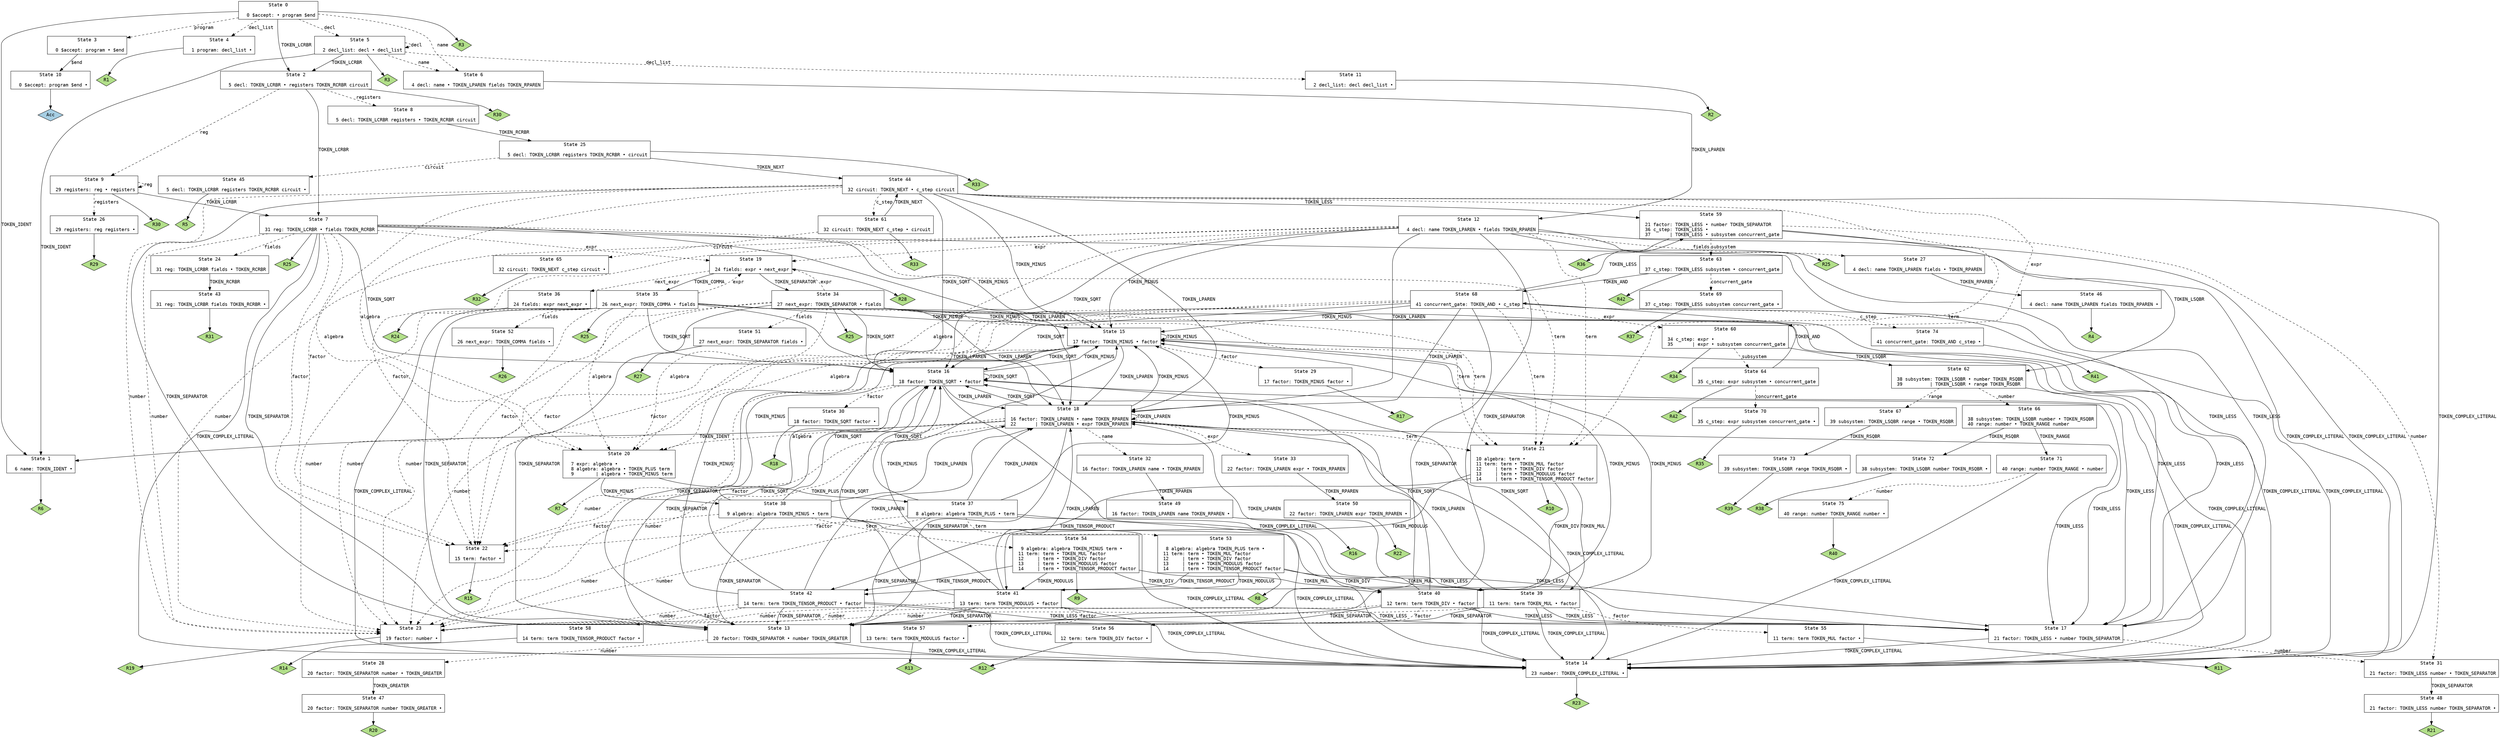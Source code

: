 // Generated by GNU Bison 3.8.2.
// Report bugs to <bug-bison@gnu.org>.
// Home page: <https://www.gnu.org/software/bison/>.

digraph "q_assembly/parser/parser.y"
{
  node [fontname = courier, shape = box, colorscheme = paired6]
  edge [fontname = courier]

  0 [label="State 0\n\l  0 $accept: • program $end\l"]
  0 -> 1 [style=solid label="TOKEN_IDENT"]
  0 -> 2 [style=solid label="TOKEN_LCRBR"]
  0 -> 3 [style=dashed label="program"]
  0 -> 4 [style=dashed label="decl_list"]
  0 -> 5 [style=dashed label="decl"]
  0 -> 6 [style=dashed label="name"]
  0 -> "0R3" [style=solid]
 "0R3" [label="R3", fillcolor=3, shape=diamond, style=filled]
  1 [label="State 1\n\l  6 name: TOKEN_IDENT •\l"]
  1 -> "1R6" [style=solid]
 "1R6" [label="R6", fillcolor=3, shape=diamond, style=filled]
  2 [label="State 2\n\l  5 decl: TOKEN_LCRBR • registers TOKEN_RCRBR circuit\l"]
  2 -> 7 [style=solid label="TOKEN_LCRBR"]
  2 -> 8 [style=dashed label="registers"]
  2 -> 9 [style=dashed label="reg"]
  2 -> "2R30" [style=solid]
 "2R30" [label="R30", fillcolor=3, shape=diamond, style=filled]
  3 [label="State 3\n\l  0 $accept: program • $end\l"]
  3 -> 10 [style=solid label="$end"]
  4 [label="State 4\n\l  1 program: decl_list •\l"]
  4 -> "4R1" [style=solid]
 "4R1" [label="R1", fillcolor=3, shape=diamond, style=filled]
  5 [label="State 5\n\l  2 decl_list: decl • decl_list\l"]
  5 -> 1 [style=solid label="TOKEN_IDENT"]
  5 -> 2 [style=solid label="TOKEN_LCRBR"]
  5 -> 11 [style=dashed label="decl_list"]
  5 -> 5 [style=dashed label="decl"]
  5 -> 6 [style=dashed label="name"]
  5 -> "5R3" [style=solid]
 "5R3" [label="R3", fillcolor=3, shape=diamond, style=filled]
  6 [label="State 6\n\l  4 decl: name • TOKEN_LPAREN fields TOKEN_RPAREN\l"]
  6 -> 12 [style=solid label="TOKEN_LPAREN"]
  7 [label="State 7\n\l 31 reg: TOKEN_LCRBR • fields TOKEN_RCRBR\l"]
  7 -> 13 [style=solid label="TOKEN_SEPARATOR"]
  7 -> 14 [style=solid label="TOKEN_COMPLEX_LITERAL"]
  7 -> 15 [style=solid label="TOKEN_MINUS"]
  7 -> 16 [style=solid label="TOKEN_SQRT"]
  7 -> 17 [style=solid label="TOKEN_LESS"]
  7 -> 18 [style=solid label="TOKEN_LPAREN"]
  7 -> 19 [style=dashed label="expr"]
  7 -> 20 [style=dashed label="algebra"]
  7 -> 21 [style=dashed label="term"]
  7 -> 22 [style=dashed label="factor"]
  7 -> 23 [style=dashed label="number"]
  7 -> 24 [style=dashed label="fields"]
  7 -> "7R25" [style=solid]
 "7R25" [label="R25", fillcolor=3, shape=diamond, style=filled]
  8 [label="State 8\n\l  5 decl: TOKEN_LCRBR registers • TOKEN_RCRBR circuit\l"]
  8 -> 25 [style=solid label="TOKEN_RCRBR"]
  9 [label="State 9\n\l 29 registers: reg • registers\l"]
  9 -> 7 [style=solid label="TOKEN_LCRBR"]
  9 -> 26 [style=dashed label="registers"]
  9 -> 9 [style=dashed label="reg"]
  9 -> "9R30" [style=solid]
 "9R30" [label="R30", fillcolor=3, shape=diamond, style=filled]
  10 [label="State 10\n\l  0 $accept: program $end •\l"]
  10 -> "10R0" [style=solid]
 "10R0" [label="Acc", fillcolor=1, shape=diamond, style=filled]
  11 [label="State 11\n\l  2 decl_list: decl decl_list •\l"]
  11 -> "11R2" [style=solid]
 "11R2" [label="R2", fillcolor=3, shape=diamond, style=filled]
  12 [label="State 12\n\l  4 decl: name TOKEN_LPAREN • fields TOKEN_RPAREN\l"]
  12 -> 13 [style=solid label="TOKEN_SEPARATOR"]
  12 -> 14 [style=solid label="TOKEN_COMPLEX_LITERAL"]
  12 -> 15 [style=solid label="TOKEN_MINUS"]
  12 -> 16 [style=solid label="TOKEN_SQRT"]
  12 -> 17 [style=solid label="TOKEN_LESS"]
  12 -> 18 [style=solid label="TOKEN_LPAREN"]
  12 -> 19 [style=dashed label="expr"]
  12 -> 20 [style=dashed label="algebra"]
  12 -> 21 [style=dashed label="term"]
  12 -> 22 [style=dashed label="factor"]
  12 -> 23 [style=dashed label="number"]
  12 -> 27 [style=dashed label="fields"]
  12 -> "12R25" [style=solid]
 "12R25" [label="R25", fillcolor=3, shape=diamond, style=filled]
  13 [label="State 13\n\l 20 factor: TOKEN_SEPARATOR • number TOKEN_GREATER\l"]
  13 -> 14 [style=solid label="TOKEN_COMPLEX_LITERAL"]
  13 -> 28 [style=dashed label="number"]
  14 [label="State 14\n\l 23 number: TOKEN_COMPLEX_LITERAL •\l"]
  14 -> "14R23" [style=solid]
 "14R23" [label="R23", fillcolor=3, shape=diamond, style=filled]
  15 [label="State 15\n\l 17 factor: TOKEN_MINUS • factor\l"]
  15 -> 13 [style=solid label="TOKEN_SEPARATOR"]
  15 -> 14 [style=solid label="TOKEN_COMPLEX_LITERAL"]
  15 -> 15 [style=solid label="TOKEN_MINUS"]
  15 -> 16 [style=solid label="TOKEN_SQRT"]
  15 -> 17 [style=solid label="TOKEN_LESS"]
  15 -> 18 [style=solid label="TOKEN_LPAREN"]
  15 -> 29 [style=dashed label="factor"]
  15 -> 23 [style=dashed label="number"]
  16 [label="State 16\n\l 18 factor: TOKEN_SQRT • factor\l"]
  16 -> 13 [style=solid label="TOKEN_SEPARATOR"]
  16 -> 14 [style=solid label="TOKEN_COMPLEX_LITERAL"]
  16 -> 15 [style=solid label="TOKEN_MINUS"]
  16 -> 16 [style=solid label="TOKEN_SQRT"]
  16 -> 17 [style=solid label="TOKEN_LESS"]
  16 -> 18 [style=solid label="TOKEN_LPAREN"]
  16 -> 30 [style=dashed label="factor"]
  16 -> 23 [style=dashed label="number"]
  17 [label="State 17\n\l 21 factor: TOKEN_LESS • number TOKEN_SEPARATOR\l"]
  17 -> 14 [style=solid label="TOKEN_COMPLEX_LITERAL"]
  17 -> 31 [style=dashed label="number"]
  18 [label="State 18\n\l 16 factor: TOKEN_LPAREN • name TOKEN_RPAREN\l 22       | TOKEN_LPAREN • expr TOKEN_RPAREN\l"]
  18 -> 13 [style=solid label="TOKEN_SEPARATOR"]
  18 -> 14 [style=solid label="TOKEN_COMPLEX_LITERAL"]
  18 -> 1 [style=solid label="TOKEN_IDENT"]
  18 -> 15 [style=solid label="TOKEN_MINUS"]
  18 -> 16 [style=solid label="TOKEN_SQRT"]
  18 -> 17 [style=solid label="TOKEN_LESS"]
  18 -> 18 [style=solid label="TOKEN_LPAREN"]
  18 -> 32 [style=dashed label="name"]
  18 -> 33 [style=dashed label="expr"]
  18 -> 20 [style=dashed label="algebra"]
  18 -> 21 [style=dashed label="term"]
  18 -> 22 [style=dashed label="factor"]
  18 -> 23 [style=dashed label="number"]
  19 [label="State 19\n\l 24 fields: expr • next_expr\l"]
  19 -> 34 [style=solid label="TOKEN_SEPARATOR"]
  19 -> 35 [style=solid label="TOKEN_COMMA"]
  19 -> 36 [style=dashed label="next_expr"]
  19 -> "19R28" [style=solid]
 "19R28" [label="R28", fillcolor=3, shape=diamond, style=filled]
  20 [label="State 20\n\l  7 expr: algebra •\l  8 algebra: algebra • TOKEN_PLUS term\l  9        | algebra • TOKEN_MINUS term\l"]
  20 -> 37 [style=solid label="TOKEN_PLUS"]
  20 -> 38 [style=solid label="TOKEN_MINUS"]
  20 -> "20R7" [style=solid]
 "20R7" [label="R7", fillcolor=3, shape=diamond, style=filled]
  21 [label="State 21\n\l 10 algebra: term •\l 11 term: term • TOKEN_MUL factor\l 12     | term • TOKEN_DIV factor\l 13     | term • TOKEN_MODULUS factor\l 14     | term • TOKEN_TENSOR_PRODUCT factor\l"]
  21 -> 39 [style=solid label="TOKEN_MUL"]
  21 -> 40 [style=solid label="TOKEN_DIV"]
  21 -> 41 [style=solid label="TOKEN_MODULUS"]
  21 -> 42 [style=solid label="TOKEN_TENSOR_PRODUCT"]
  21 -> "21R10" [style=solid]
 "21R10" [label="R10", fillcolor=3, shape=diamond, style=filled]
  22 [label="State 22\n\l 15 term: factor •\l"]
  22 -> "22R15" [style=solid]
 "22R15" [label="R15", fillcolor=3, shape=diamond, style=filled]
  23 [label="State 23\n\l 19 factor: number •\l"]
  23 -> "23R19" [style=solid]
 "23R19" [label="R19", fillcolor=3, shape=diamond, style=filled]
  24 [label="State 24\n\l 31 reg: TOKEN_LCRBR fields • TOKEN_RCRBR\l"]
  24 -> 43 [style=solid label="TOKEN_RCRBR"]
  25 [label="State 25\n\l  5 decl: TOKEN_LCRBR registers TOKEN_RCRBR • circuit\l"]
  25 -> 44 [style=solid label="TOKEN_NEXT"]
  25 -> 45 [style=dashed label="circuit"]
  25 -> "25R33" [style=solid]
 "25R33" [label="R33", fillcolor=3, shape=diamond, style=filled]
  26 [label="State 26\n\l 29 registers: reg registers •\l"]
  26 -> "26R29" [style=solid]
 "26R29" [label="R29", fillcolor=3, shape=diamond, style=filled]
  27 [label="State 27\n\l  4 decl: name TOKEN_LPAREN fields • TOKEN_RPAREN\l"]
  27 -> 46 [style=solid label="TOKEN_RPAREN"]
  28 [label="State 28\n\l 20 factor: TOKEN_SEPARATOR number • TOKEN_GREATER\l"]
  28 -> 47 [style=solid label="TOKEN_GREATER"]
  29 [label="State 29\n\l 17 factor: TOKEN_MINUS factor •\l"]
  29 -> "29R17" [style=solid]
 "29R17" [label="R17", fillcolor=3, shape=diamond, style=filled]
  30 [label="State 30\n\l 18 factor: TOKEN_SQRT factor •\l"]
  30 -> "30R18" [style=solid]
 "30R18" [label="R18", fillcolor=3, shape=diamond, style=filled]
  31 [label="State 31\n\l 21 factor: TOKEN_LESS number • TOKEN_SEPARATOR\l"]
  31 -> 48 [style=solid label="TOKEN_SEPARATOR"]
  32 [label="State 32\n\l 16 factor: TOKEN_LPAREN name • TOKEN_RPAREN\l"]
  32 -> 49 [style=solid label="TOKEN_RPAREN"]
  33 [label="State 33\n\l 22 factor: TOKEN_LPAREN expr • TOKEN_RPAREN\l"]
  33 -> 50 [style=solid label="TOKEN_RPAREN"]
  34 [label="State 34\n\l 27 next_expr: TOKEN_SEPARATOR • fields\l"]
  34 -> 13 [style=solid label="TOKEN_SEPARATOR"]
  34 -> 14 [style=solid label="TOKEN_COMPLEX_LITERAL"]
  34 -> 15 [style=solid label="TOKEN_MINUS"]
  34 -> 16 [style=solid label="TOKEN_SQRT"]
  34 -> 17 [style=solid label="TOKEN_LESS"]
  34 -> 18 [style=solid label="TOKEN_LPAREN"]
  34 -> 19 [style=dashed label="expr"]
  34 -> 20 [style=dashed label="algebra"]
  34 -> 21 [style=dashed label="term"]
  34 -> 22 [style=dashed label="factor"]
  34 -> 23 [style=dashed label="number"]
  34 -> 51 [style=dashed label="fields"]
  34 -> "34R25" [style=solid]
 "34R25" [label="R25", fillcolor=3, shape=diamond, style=filled]
  35 [label="State 35\n\l 26 next_expr: TOKEN_COMMA • fields\l"]
  35 -> 13 [style=solid label="TOKEN_SEPARATOR"]
  35 -> 14 [style=solid label="TOKEN_COMPLEX_LITERAL"]
  35 -> 15 [style=solid label="TOKEN_MINUS"]
  35 -> 16 [style=solid label="TOKEN_SQRT"]
  35 -> 17 [style=solid label="TOKEN_LESS"]
  35 -> 18 [style=solid label="TOKEN_LPAREN"]
  35 -> 19 [style=dashed label="expr"]
  35 -> 20 [style=dashed label="algebra"]
  35 -> 21 [style=dashed label="term"]
  35 -> 22 [style=dashed label="factor"]
  35 -> 23 [style=dashed label="number"]
  35 -> 52 [style=dashed label="fields"]
  35 -> "35R25" [style=solid]
 "35R25" [label="R25", fillcolor=3, shape=diamond, style=filled]
  36 [label="State 36\n\l 24 fields: expr next_expr •\l"]
  36 -> "36R24" [style=solid]
 "36R24" [label="R24", fillcolor=3, shape=diamond, style=filled]
  37 [label="State 37\n\l  8 algebra: algebra TOKEN_PLUS • term\l"]
  37 -> 13 [style=solid label="TOKEN_SEPARATOR"]
  37 -> 14 [style=solid label="TOKEN_COMPLEX_LITERAL"]
  37 -> 15 [style=solid label="TOKEN_MINUS"]
  37 -> 16 [style=solid label="TOKEN_SQRT"]
  37 -> 17 [style=solid label="TOKEN_LESS"]
  37 -> 18 [style=solid label="TOKEN_LPAREN"]
  37 -> 53 [style=dashed label="term"]
  37 -> 22 [style=dashed label="factor"]
  37 -> 23 [style=dashed label="number"]
  38 [label="State 38\n\l  9 algebra: algebra TOKEN_MINUS • term\l"]
  38 -> 13 [style=solid label="TOKEN_SEPARATOR"]
  38 -> 14 [style=solid label="TOKEN_COMPLEX_LITERAL"]
  38 -> 15 [style=solid label="TOKEN_MINUS"]
  38 -> 16 [style=solid label="TOKEN_SQRT"]
  38 -> 17 [style=solid label="TOKEN_LESS"]
  38 -> 18 [style=solid label="TOKEN_LPAREN"]
  38 -> 54 [style=dashed label="term"]
  38 -> 22 [style=dashed label="factor"]
  38 -> 23 [style=dashed label="number"]
  39 [label="State 39\n\l 11 term: term TOKEN_MUL • factor\l"]
  39 -> 13 [style=solid label="TOKEN_SEPARATOR"]
  39 -> 14 [style=solid label="TOKEN_COMPLEX_LITERAL"]
  39 -> 15 [style=solid label="TOKEN_MINUS"]
  39 -> 16 [style=solid label="TOKEN_SQRT"]
  39 -> 17 [style=solid label="TOKEN_LESS"]
  39 -> 18 [style=solid label="TOKEN_LPAREN"]
  39 -> 55 [style=dashed label="factor"]
  39 -> 23 [style=dashed label="number"]
  40 [label="State 40\n\l 12 term: term TOKEN_DIV • factor\l"]
  40 -> 13 [style=solid label="TOKEN_SEPARATOR"]
  40 -> 14 [style=solid label="TOKEN_COMPLEX_LITERAL"]
  40 -> 15 [style=solid label="TOKEN_MINUS"]
  40 -> 16 [style=solid label="TOKEN_SQRT"]
  40 -> 17 [style=solid label="TOKEN_LESS"]
  40 -> 18 [style=solid label="TOKEN_LPAREN"]
  40 -> 56 [style=dashed label="factor"]
  40 -> 23 [style=dashed label="number"]
  41 [label="State 41\n\l 13 term: term TOKEN_MODULUS • factor\l"]
  41 -> 13 [style=solid label="TOKEN_SEPARATOR"]
  41 -> 14 [style=solid label="TOKEN_COMPLEX_LITERAL"]
  41 -> 15 [style=solid label="TOKEN_MINUS"]
  41 -> 16 [style=solid label="TOKEN_SQRT"]
  41 -> 17 [style=solid label="TOKEN_LESS"]
  41 -> 18 [style=solid label="TOKEN_LPAREN"]
  41 -> 57 [style=dashed label="factor"]
  41 -> 23 [style=dashed label="number"]
  42 [label="State 42\n\l 14 term: term TOKEN_TENSOR_PRODUCT • factor\l"]
  42 -> 13 [style=solid label="TOKEN_SEPARATOR"]
  42 -> 14 [style=solid label="TOKEN_COMPLEX_LITERAL"]
  42 -> 15 [style=solid label="TOKEN_MINUS"]
  42 -> 16 [style=solid label="TOKEN_SQRT"]
  42 -> 17 [style=solid label="TOKEN_LESS"]
  42 -> 18 [style=solid label="TOKEN_LPAREN"]
  42 -> 58 [style=dashed label="factor"]
  42 -> 23 [style=dashed label="number"]
  43 [label="State 43\n\l 31 reg: TOKEN_LCRBR fields TOKEN_RCRBR •\l"]
  43 -> "43R31" [style=solid]
 "43R31" [label="R31", fillcolor=3, shape=diamond, style=filled]
  44 [label="State 44\n\l 32 circuit: TOKEN_NEXT • c_step circuit\l"]
  44 -> 13 [style=solid label="TOKEN_SEPARATOR"]
  44 -> 14 [style=solid label="TOKEN_COMPLEX_LITERAL"]
  44 -> 15 [style=solid label="TOKEN_MINUS"]
  44 -> 16 [style=solid label="TOKEN_SQRT"]
  44 -> 59 [style=solid label="TOKEN_LESS"]
  44 -> 18 [style=solid label="TOKEN_LPAREN"]
  44 -> 60 [style=dashed label="expr"]
  44 -> 20 [style=dashed label="algebra"]
  44 -> 21 [style=dashed label="term"]
  44 -> 22 [style=dashed label="factor"]
  44 -> 23 [style=dashed label="number"]
  44 -> 61 [style=dashed label="c_step"]
  45 [label="State 45\n\l  5 decl: TOKEN_LCRBR registers TOKEN_RCRBR circuit •\l"]
  45 -> "45R5" [style=solid]
 "45R5" [label="R5", fillcolor=3, shape=diamond, style=filled]
  46 [label="State 46\n\l  4 decl: name TOKEN_LPAREN fields TOKEN_RPAREN •\l"]
  46 -> "46R4" [style=solid]
 "46R4" [label="R4", fillcolor=3, shape=diamond, style=filled]
  47 [label="State 47\n\l 20 factor: TOKEN_SEPARATOR number TOKEN_GREATER •\l"]
  47 -> "47R20" [style=solid]
 "47R20" [label="R20", fillcolor=3, shape=diamond, style=filled]
  48 [label="State 48\n\l 21 factor: TOKEN_LESS number TOKEN_SEPARATOR •\l"]
  48 -> "48R21" [style=solid]
 "48R21" [label="R21", fillcolor=3, shape=diamond, style=filled]
  49 [label="State 49\n\l 16 factor: TOKEN_LPAREN name TOKEN_RPAREN •\l"]
  49 -> "49R16" [style=solid]
 "49R16" [label="R16", fillcolor=3, shape=diamond, style=filled]
  50 [label="State 50\n\l 22 factor: TOKEN_LPAREN expr TOKEN_RPAREN •\l"]
  50 -> "50R22" [style=solid]
 "50R22" [label="R22", fillcolor=3, shape=diamond, style=filled]
  51 [label="State 51\n\l 27 next_expr: TOKEN_SEPARATOR fields •\l"]
  51 -> "51R27" [style=solid]
 "51R27" [label="R27", fillcolor=3, shape=diamond, style=filled]
  52 [label="State 52\n\l 26 next_expr: TOKEN_COMMA fields •\l"]
  52 -> "52R26" [style=solid]
 "52R26" [label="R26", fillcolor=3, shape=diamond, style=filled]
  53 [label="State 53\n\l  8 algebra: algebra TOKEN_PLUS term •\l 11 term: term • TOKEN_MUL factor\l 12     | term • TOKEN_DIV factor\l 13     | term • TOKEN_MODULUS factor\l 14     | term • TOKEN_TENSOR_PRODUCT factor\l"]
  53 -> 39 [style=solid label="TOKEN_MUL"]
  53 -> 40 [style=solid label="TOKEN_DIV"]
  53 -> 41 [style=solid label="TOKEN_MODULUS"]
  53 -> 42 [style=solid label="TOKEN_TENSOR_PRODUCT"]
  53 -> "53R8" [style=solid]
 "53R8" [label="R8", fillcolor=3, shape=diamond, style=filled]
  54 [label="State 54\n\l  9 algebra: algebra TOKEN_MINUS term •\l 11 term: term • TOKEN_MUL factor\l 12     | term • TOKEN_DIV factor\l 13     | term • TOKEN_MODULUS factor\l 14     | term • TOKEN_TENSOR_PRODUCT factor\l"]
  54 -> 39 [style=solid label="TOKEN_MUL"]
  54 -> 40 [style=solid label="TOKEN_DIV"]
  54 -> 41 [style=solid label="TOKEN_MODULUS"]
  54 -> 42 [style=solid label="TOKEN_TENSOR_PRODUCT"]
  54 -> "54R9" [style=solid]
 "54R9" [label="R9", fillcolor=3, shape=diamond, style=filled]
  55 [label="State 55\n\l 11 term: term TOKEN_MUL factor •\l"]
  55 -> "55R11" [style=solid]
 "55R11" [label="R11", fillcolor=3, shape=diamond, style=filled]
  56 [label="State 56\n\l 12 term: term TOKEN_DIV factor •\l"]
  56 -> "56R12" [style=solid]
 "56R12" [label="R12", fillcolor=3, shape=diamond, style=filled]
  57 [label="State 57\n\l 13 term: term TOKEN_MODULUS factor •\l"]
  57 -> "57R13" [style=solid]
 "57R13" [label="R13", fillcolor=3, shape=diamond, style=filled]
  58 [label="State 58\n\l 14 term: term TOKEN_TENSOR_PRODUCT factor •\l"]
  58 -> "58R14" [style=solid]
 "58R14" [label="R14", fillcolor=3, shape=diamond, style=filled]
  59 [label="State 59\n\l 21 factor: TOKEN_LESS • number TOKEN_SEPARATOR\l 36 c_step: TOKEN_LESS •\l 37       | TOKEN_LESS • subsystem concurrent_gate\l"]
  59 -> 14 [style=solid label="TOKEN_COMPLEX_LITERAL"]
  59 -> 62 [style=solid label="TOKEN_LSQBR"]
  59 -> 31 [style=dashed label="number"]
  59 -> 63 [style=dashed label="subsystem"]
  59 -> "59R36" [style=solid]
 "59R36" [label="R36", fillcolor=3, shape=diamond, style=filled]
  60 [label="State 60\n\l 34 c_step: expr •\l 35       | expr • subsystem concurrent_gate\l"]
  60 -> 62 [style=solid label="TOKEN_LSQBR"]
  60 -> 64 [style=dashed label="subsystem"]
  60 -> "60R34" [style=solid]
 "60R34" [label="R34", fillcolor=3, shape=diamond, style=filled]
  61 [label="State 61\n\l 32 circuit: TOKEN_NEXT c_step • circuit\l"]
  61 -> 44 [style=solid label="TOKEN_NEXT"]
  61 -> 65 [style=dashed label="circuit"]
  61 -> "61R33" [style=solid]
 "61R33" [label="R33", fillcolor=3, shape=diamond, style=filled]
  62 [label="State 62\n\l 38 subsystem: TOKEN_LSQBR • number TOKEN_RSQBR\l 39          | TOKEN_LSQBR • range TOKEN_RSQBR\l"]
  62 -> 14 [style=solid label="TOKEN_COMPLEX_LITERAL"]
  62 -> 66 [style=dashed label="number"]
  62 -> 67 [style=dashed label="range"]
  63 [label="State 63\n\l 37 c_step: TOKEN_LESS subsystem • concurrent_gate\l"]
  63 -> 68 [style=solid label="TOKEN_AND"]
  63 -> 69 [style=dashed label="concurrent_gate"]
  63 -> "63R42" [style=solid]
 "63R42" [label="R42", fillcolor=3, shape=diamond, style=filled]
  64 [label="State 64\n\l 35 c_step: expr subsystem • concurrent_gate\l"]
  64 -> 68 [style=solid label="TOKEN_AND"]
  64 -> 70 [style=dashed label="concurrent_gate"]
  64 -> "64R42" [style=solid]
 "64R42" [label="R42", fillcolor=3, shape=diamond, style=filled]
  65 [label="State 65\n\l 32 circuit: TOKEN_NEXT c_step circuit •\l"]
  65 -> "65R32" [style=solid]
 "65R32" [label="R32", fillcolor=3, shape=diamond, style=filled]
  66 [label="State 66\n\l 38 subsystem: TOKEN_LSQBR number • TOKEN_RSQBR\l 40 range: number • TOKEN_RANGE number\l"]
  66 -> 71 [style=solid label="TOKEN_RANGE"]
  66 -> 72 [style=solid label="TOKEN_RSQBR"]
  67 [label="State 67\n\l 39 subsystem: TOKEN_LSQBR range • TOKEN_RSQBR\l"]
  67 -> 73 [style=solid label="TOKEN_RSQBR"]
  68 [label="State 68\n\l 41 concurrent_gate: TOKEN_AND • c_step\l"]
  68 -> 13 [style=solid label="TOKEN_SEPARATOR"]
  68 -> 14 [style=solid label="TOKEN_COMPLEX_LITERAL"]
  68 -> 15 [style=solid label="TOKEN_MINUS"]
  68 -> 16 [style=solid label="TOKEN_SQRT"]
  68 -> 59 [style=solid label="TOKEN_LESS"]
  68 -> 18 [style=solid label="TOKEN_LPAREN"]
  68 -> 60 [style=dashed label="expr"]
  68 -> 20 [style=dashed label="algebra"]
  68 -> 21 [style=dashed label="term"]
  68 -> 22 [style=dashed label="factor"]
  68 -> 23 [style=dashed label="number"]
  68 -> 74 [style=dashed label="c_step"]
  69 [label="State 69\n\l 37 c_step: TOKEN_LESS subsystem concurrent_gate •\l"]
  69 -> "69R37" [style=solid]
 "69R37" [label="R37", fillcolor=3, shape=diamond, style=filled]
  70 [label="State 70\n\l 35 c_step: expr subsystem concurrent_gate •\l"]
  70 -> "70R35" [style=solid]
 "70R35" [label="R35", fillcolor=3, shape=diamond, style=filled]
  71 [label="State 71\n\l 40 range: number TOKEN_RANGE • number\l"]
  71 -> 14 [style=solid label="TOKEN_COMPLEX_LITERAL"]
  71 -> 75 [style=dashed label="number"]
  72 [label="State 72\n\l 38 subsystem: TOKEN_LSQBR number TOKEN_RSQBR •\l"]
  72 -> "72R38" [style=solid]
 "72R38" [label="R38", fillcolor=3, shape=diamond, style=filled]
  73 [label="State 73\n\l 39 subsystem: TOKEN_LSQBR range TOKEN_RSQBR •\l"]
  73 -> "73R39" [style=solid]
 "73R39" [label="R39", fillcolor=3, shape=diamond, style=filled]
  74 [label="State 74\n\l 41 concurrent_gate: TOKEN_AND c_step •\l"]
  74 -> "74R41" [style=solid]
 "74R41" [label="R41", fillcolor=3, shape=diamond, style=filled]
  75 [label="State 75\n\l 40 range: number TOKEN_RANGE number •\l"]
  75 -> "75R40" [style=solid]
 "75R40" [label="R40", fillcolor=3, shape=diamond, style=filled]
}
